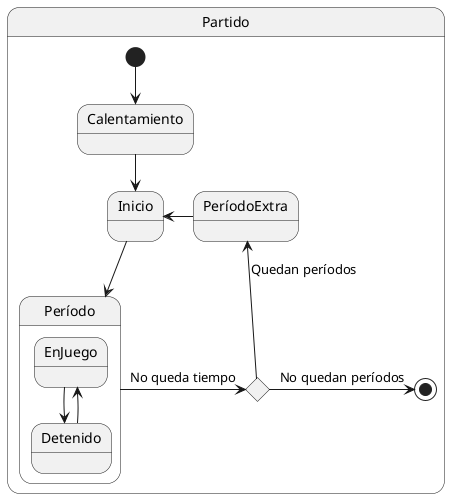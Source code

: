 @startuml Estados

State Partido {

  State elecciónProrrogaPenalties <<choice>>
  State Inicio


  [*] -d-> Calentamiento

  Calentamiento -d-> Inicio

  State Período {
    EnJuego -r-> Detenido
    Detenido -u-> EnJuego  
  }

Inicio -d-> Período

Período-r-> elecciónProrrogaPenalties : No queda tiempo
elecciónProrrogaPenalties -u-> PeríodoExtra : Quedan períodos
elecciónProrrogaPenalties -r-> [*] : No quedan períodos

PeríodoExtra -l-> Inicio
  
}

@enduml
